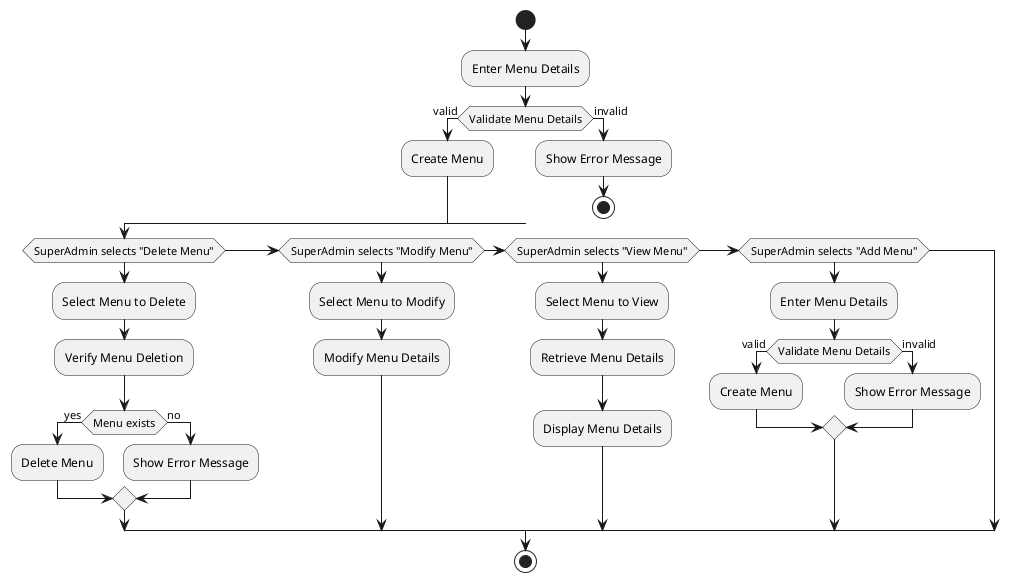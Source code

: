 @startuml
start
:Enter Menu Details;
if (Validate Menu Details) then (valid)
  :Create Menu;
else (invalid)
  :Show Error Message;
  stop
endif
if (SuperAdmin selects "Delete Menu") then
  :Select Menu to Delete;
  :Verify Menu Deletion;
  if (Menu exists) then (yes)
    :Delete Menu;
  else (no)
    :Show Error Message;
  endif
else if (SuperAdmin selects "Modify Menu") then
  :Select Menu to Modify;
  :Modify Menu Details;
else if (SuperAdmin selects "View Menu") then
  :Select Menu to View;
  :Retrieve Menu Details;
  :Display Menu Details;
else if (SuperAdmin selects "Add Menu") then
  :Enter Menu Details;
  if (Validate Menu Details) then (valid)
    :Create Menu;
  else (invalid)
    :Show Error Message;
  endif
endif
stop
@enduml
